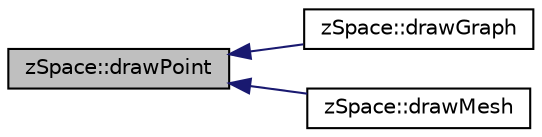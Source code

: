 digraph "zSpace::drawPoint"
{
  edge [fontname="Helvetica",fontsize="10",labelfontname="Helvetica",labelfontsize="10"];
  node [fontname="Helvetica",fontsize="10",shape=record];
  rankdir="LR";
  Node39 [label="zSpace::drawPoint",height=0.2,width=0.4,color="black", fillcolor="grey75", style="filled", fontcolor="black"];
  Node39 -> Node40 [dir="back",color="midnightblue",fontsize="10",style="solid",fontname="Helvetica"];
  Node40 [label="zSpace::drawGraph",height=0.2,width=0.4,color="black", fillcolor="white", style="filled",URL="$group__z_display_utilities.html#ga19e4aa1b12bc2b30484025feecb7554c",tooltip="This method displays the zGraph. "];
  Node39 -> Node41 [dir="back",color="midnightblue",fontsize="10",style="solid",fontname="Helvetica"];
  Node41 [label="zSpace::drawMesh",height=0.2,width=0.4,color="black", fillcolor="white", style="filled",URL="$group__z_display_utilities.html#ga0f440b9ebfe50b06cbbbcadb465bb080",tooltip="This method displays the zMesh. "];
}
